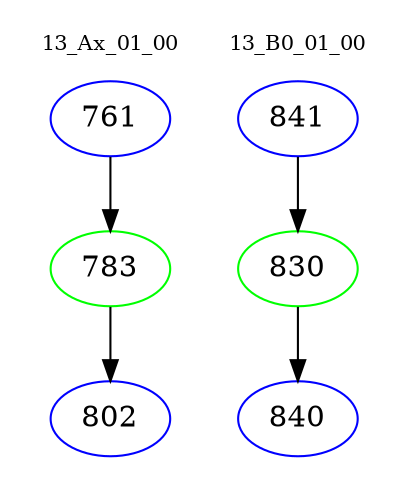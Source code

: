 digraph{
subgraph cluster_0 {
color = white
label = "13_Ax_01_00";
fontsize=10;
T0_761 [label="761", color="blue"]
T0_761 -> T0_783 [color="black"]
T0_783 [label="783", color="green"]
T0_783 -> T0_802 [color="black"]
T0_802 [label="802", color="blue"]
}
subgraph cluster_1 {
color = white
label = "13_B0_01_00";
fontsize=10;
T1_841 [label="841", color="blue"]
T1_841 -> T1_830 [color="black"]
T1_830 [label="830", color="green"]
T1_830 -> T1_840 [color="black"]
T1_840 [label="840", color="blue"]
}
}
